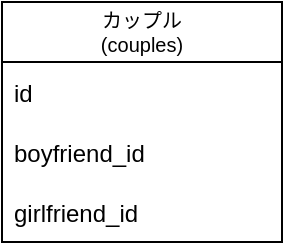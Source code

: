 <mxfile version="16.6.1" type="github">
  <diagram id="72-ppAnMkpOeM_aJtd7H" name="Page-1">
    <mxGraphModel dx="556" dy="346" grid="1" gridSize="10" guides="1" tooltips="1" connect="1" arrows="1" fold="1" page="1" pageScale="1" pageWidth="827" pageHeight="1169" math="0" shadow="0">
      <root>
        <mxCell id="0" />
        <mxCell id="1" parent="0" />
        <mxCell id="uDrE9j3DkovbegJuKbxn-2" value="カップル&#xa;(couples)" style="swimlane;fontStyle=0;childLayout=stackLayout;horizontal=1;startSize=30;horizontalStack=0;resizeParent=1;resizeParentMax=0;resizeLast=0;collapsible=1;marginBottom=0;fontSize=10;" vertex="1" parent="1">
          <mxGeometry x="210" y="250" width="140" height="120" as="geometry" />
        </mxCell>
        <mxCell id="uDrE9j3DkovbegJuKbxn-3" value="id" style="text;strokeColor=none;fillColor=none;align=left;verticalAlign=middle;spacingLeft=4;spacingRight=4;overflow=hidden;points=[[0,0.5],[1,0.5]];portConstraint=eastwest;rotatable=0;" vertex="1" parent="uDrE9j3DkovbegJuKbxn-2">
          <mxGeometry y="30" width="140" height="30" as="geometry" />
        </mxCell>
        <mxCell id="uDrE9j3DkovbegJuKbxn-4" value="boyfriend_id" style="text;strokeColor=none;fillColor=none;align=left;verticalAlign=middle;spacingLeft=4;spacingRight=4;overflow=hidden;points=[[0,0.5],[1,0.5]];portConstraint=eastwest;rotatable=0;" vertex="1" parent="uDrE9j3DkovbegJuKbxn-2">
          <mxGeometry y="60" width="140" height="30" as="geometry" />
        </mxCell>
        <mxCell id="uDrE9j3DkovbegJuKbxn-5" value="girlfriend_id" style="text;strokeColor=none;fillColor=none;align=left;verticalAlign=middle;spacingLeft=4;spacingRight=4;overflow=hidden;points=[[0,0.5],[1,0.5]];portConstraint=eastwest;rotatable=0;" vertex="1" parent="uDrE9j3DkovbegJuKbxn-2">
          <mxGeometry y="90" width="140" height="30" as="geometry" />
        </mxCell>
      </root>
    </mxGraphModel>
  </diagram>
</mxfile>
